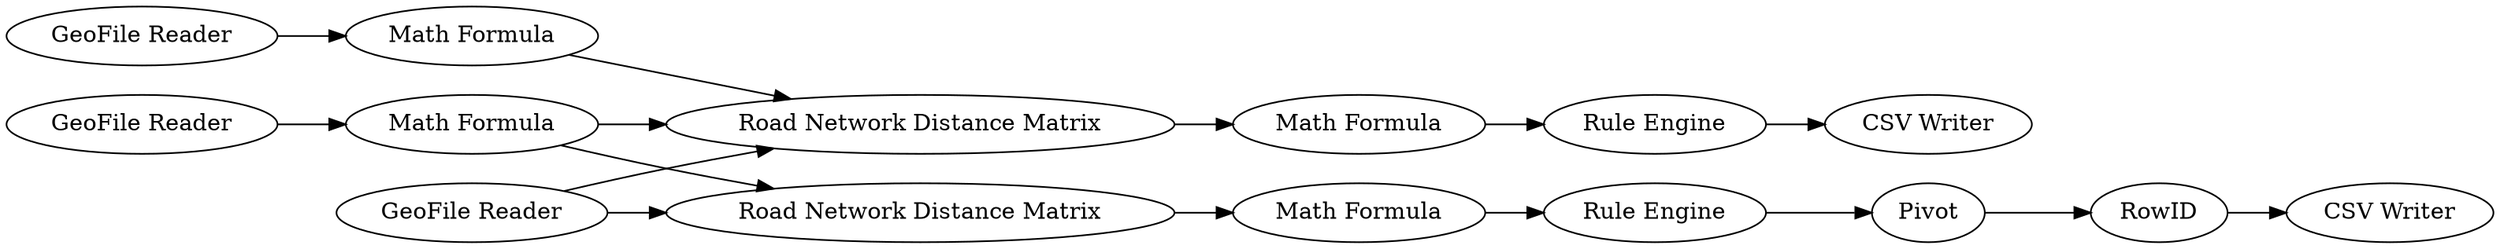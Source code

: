 digraph {
	"3598078865003034637_7" [label="Math Formula"]
	"3598078865003034637_2" [label="GeoFile Reader"]
	"3598078865003034637_3" [label="GeoFile Reader"]
	"3598078865003034637_9" [label="CSV Writer"]
	"3598078865003034637_12" [label="Math Formula"]
	"3598078865003034637_15" [label="CSV Writer"]
	"3598078865003034637_10" [label="Road Network Distance Matrix"]
	"3598078865003034637_6" [label="Road Network Distance Matrix"]
	"3598078865003034637_11" [label="Rule Engine"]
	"3598078865003034637_13" [label=Pivot]
	"3598078865003034637_5" [label="Math Formula"]
	"3598078865003034637_1" [label="GeoFile Reader"]
	"3598078865003034637_8" [label="Rule Engine"]
	"3598078865003034637_14" [label=RowID]
	"3598078865003034637_4" [label="Math Formula"]
	"3598078865003034637_1" -> "3598078865003034637_4"
	"3598078865003034637_2" -> "3598078865003034637_5"
	"3598078865003034637_4" -> "3598078865003034637_6"
	"3598078865003034637_6" -> "3598078865003034637_7"
	"3598078865003034637_13" -> "3598078865003034637_14"
	"3598078865003034637_4" -> "3598078865003034637_10"
	"3598078865003034637_10" -> "3598078865003034637_12"
	"3598078865003034637_3" -> "3598078865003034637_6"
	"3598078865003034637_12" -> "3598078865003034637_11"
	"3598078865003034637_5" -> "3598078865003034637_6"
	"3598078865003034637_8" -> "3598078865003034637_9"
	"3598078865003034637_14" -> "3598078865003034637_15"
	"3598078865003034637_7" -> "3598078865003034637_8"
	"3598078865003034637_3" -> "3598078865003034637_10"
	"3598078865003034637_11" -> "3598078865003034637_13"
	rankdir=LR
}
